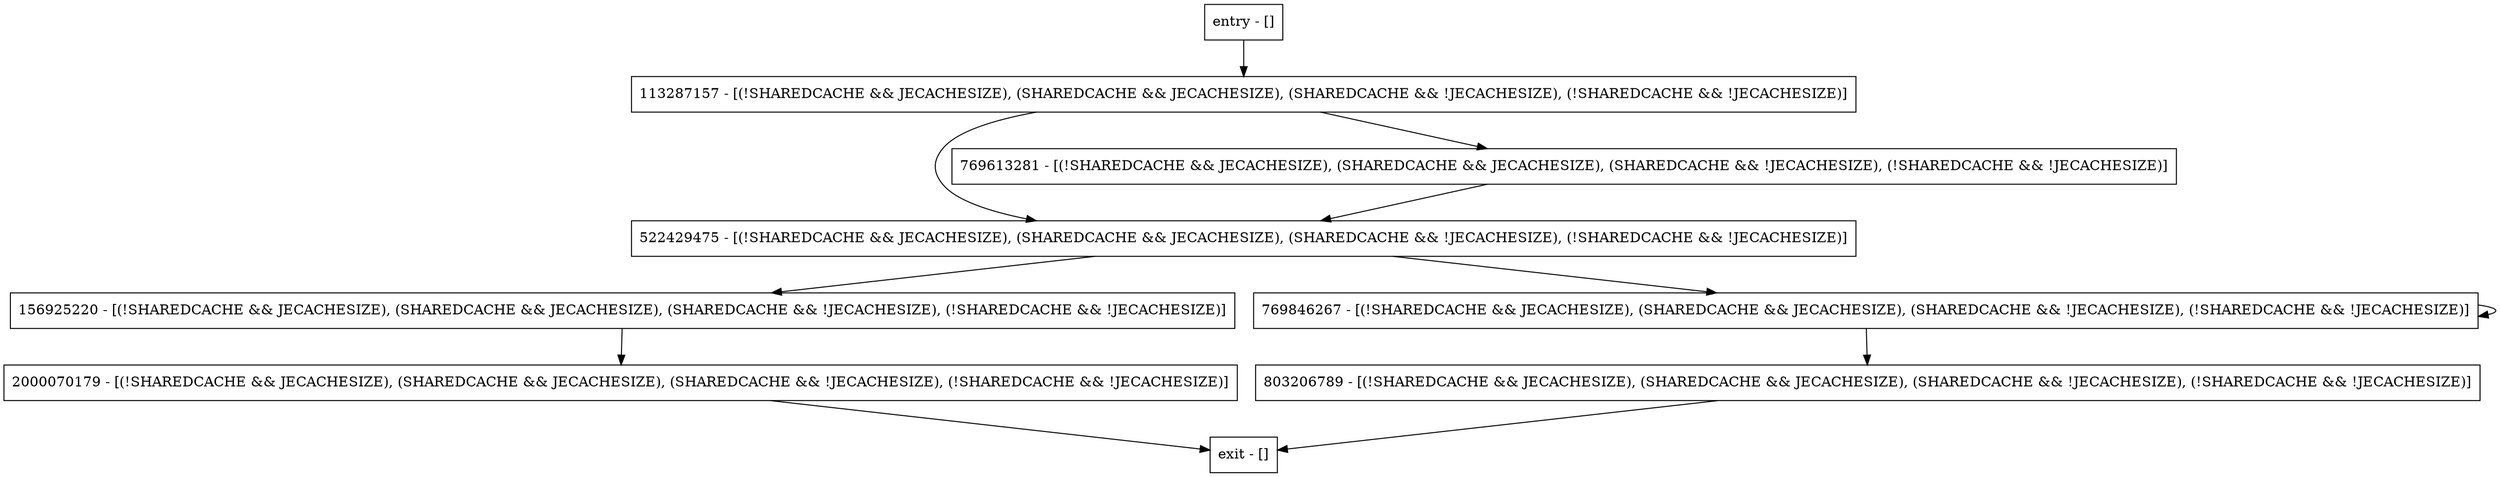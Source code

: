 digraph logMsg {
node [shape=record];
entry [label="entry - []"];
exit [label="exit - []"];
156925220 [label="156925220 - [(!SHAREDCACHE && JECACHESIZE), (SHAREDCACHE && JECACHESIZE), (SHAREDCACHE && !JECACHESIZE), (!SHAREDCACHE && !JECACHESIZE)]"];
113287157 [label="113287157 - [(!SHAREDCACHE && JECACHESIZE), (SHAREDCACHE && JECACHESIZE), (SHAREDCACHE && !JECACHESIZE), (!SHAREDCACHE && !JECACHESIZE)]"];
803206789 [label="803206789 - [(!SHAREDCACHE && JECACHESIZE), (SHAREDCACHE && JECACHESIZE), (SHAREDCACHE && !JECACHESIZE), (!SHAREDCACHE && !JECACHESIZE)]"];
522429475 [label="522429475 - [(!SHAREDCACHE && JECACHESIZE), (SHAREDCACHE && JECACHESIZE), (SHAREDCACHE && !JECACHESIZE), (!SHAREDCACHE && !JECACHESIZE)]"];
769846267 [label="769846267 - [(!SHAREDCACHE && JECACHESIZE), (SHAREDCACHE && JECACHESIZE), (SHAREDCACHE && !JECACHESIZE), (!SHAREDCACHE && !JECACHESIZE)]"];
769613281 [label="769613281 - [(!SHAREDCACHE && JECACHESIZE), (SHAREDCACHE && JECACHESIZE), (SHAREDCACHE && !JECACHESIZE), (!SHAREDCACHE && !JECACHESIZE)]"];
2000070179 [label="2000070179 - [(!SHAREDCACHE && JECACHESIZE), (SHAREDCACHE && JECACHESIZE), (SHAREDCACHE && !JECACHESIZE), (!SHAREDCACHE && !JECACHESIZE)]"];
entry;
exit;
entry -> 113287157;
156925220 -> 2000070179;
113287157 -> 522429475;
113287157 -> 769613281;
803206789 -> exit;
522429475 -> 156925220;
522429475 -> 769846267;
769846267 -> 803206789;
769846267 -> 769846267;
769613281 -> 522429475;
2000070179 -> exit;
}
